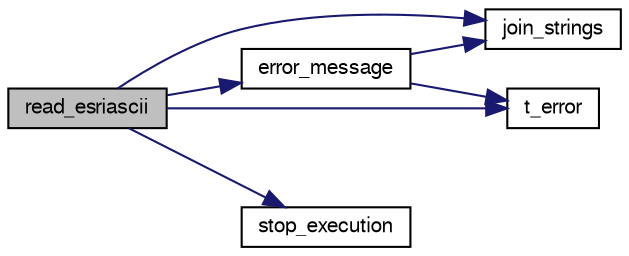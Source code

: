 digraph "read_esriascii"
{
  bgcolor="transparent";
  edge [fontname="FreeSans",fontsize="10",labelfontname="FreeSans",labelfontsize="10"];
  node [fontname="FreeSans",fontsize="10",shape=record];
  rankdir="LR";
  Node1 [label="read_esriascii",height=0.2,width=0.4,color="black", fillcolor="grey75", style="filled" fontcolor="black"];
  Node1 -> Node2 [color="midnightblue",fontsize="10",style="solid"];
  Node2 [label="error_message",height=0.2,width=0.4,color="black",URL="$import__ascii_8c.html#acfa2d646095e8d3cbfa4b84ae06cf128"];
  Node2 -> Node3 [color="midnightblue",fontsize="10",style="solid"];
  Node3 [label="join_strings",height=0.2,width=0.4,color="black",URL="$t__io_8c.html#a253a8608d77781c368033af63485c57f"];
  Node2 -> Node4 [color="midnightblue",fontsize="10",style="solid"];
  Node4 [label="t_error",height=0.2,width=0.4,color="black",URL="$error_8c.html#af79ef7c6656ef0f3d2786e2b09c1755f"];
  Node1 -> Node3 [color="midnightblue",fontsize="10",style="solid"];
  Node1 -> Node5 [color="midnightblue",fontsize="10",style="solid"];
  Node5 [label="stop_execution",height=0.2,width=0.4,color="black",URL="$t__utilities_8h.html#aad115bd95a94025215aa780dfcf894aa"];
  Node1 -> Node4 [color="midnightblue",fontsize="10",style="solid"];
}
